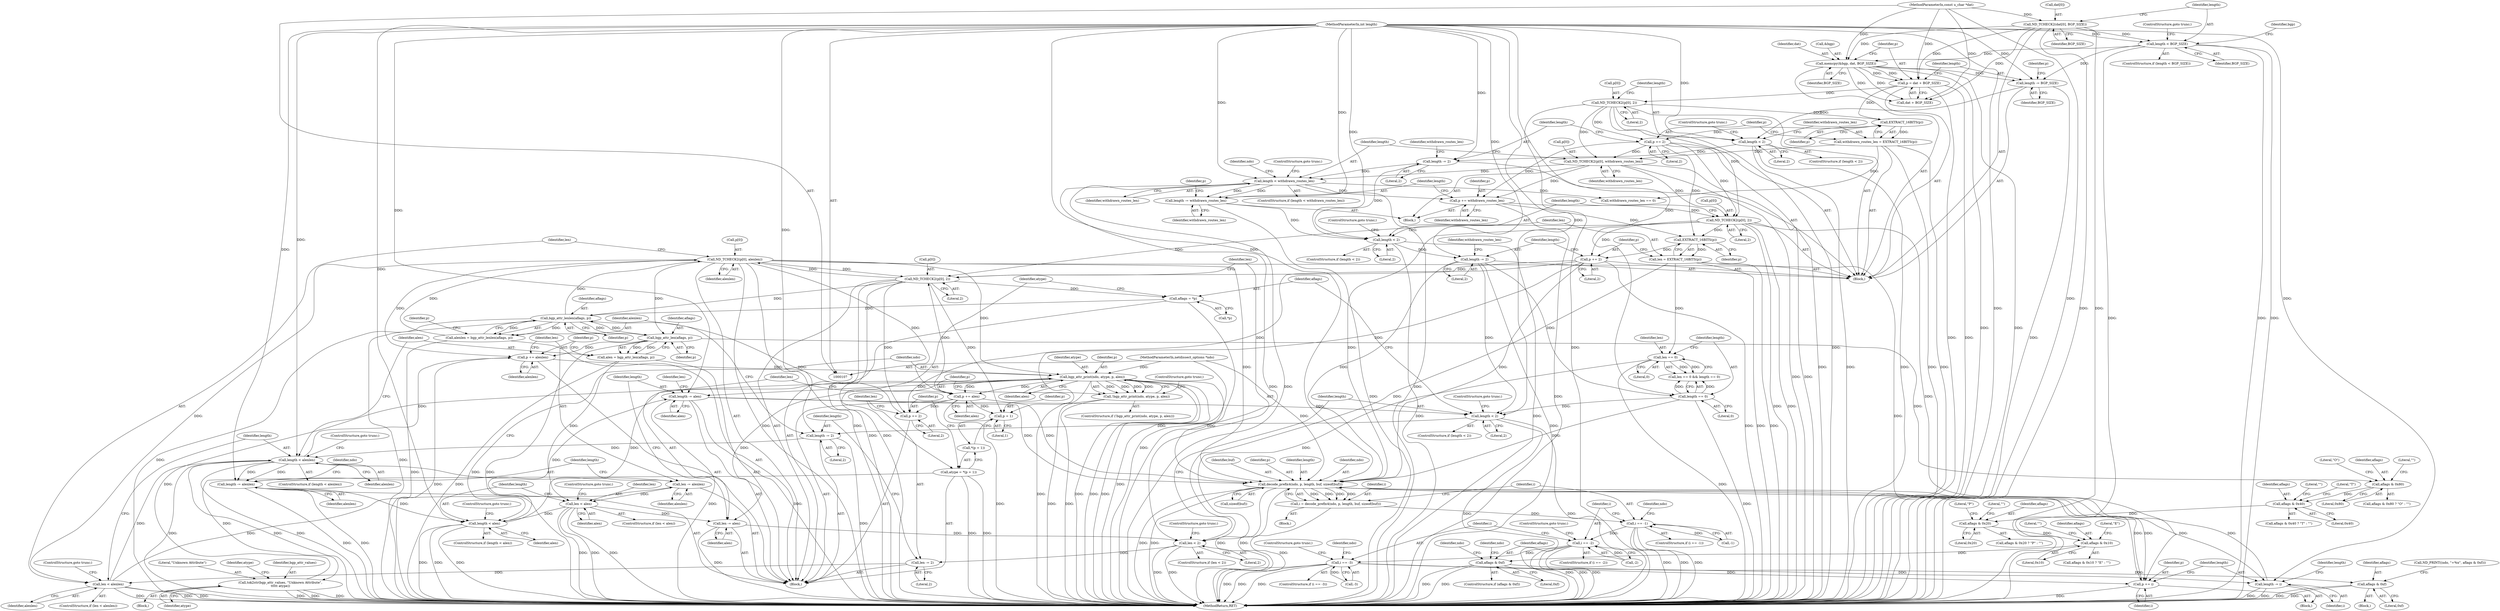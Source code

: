 digraph "1_tcpdump_af2cf04a9394c1a56227c2289ae8da262828294a_0@pointer" {
"1000272" [label="(Call,ND_TCHECK2(p[0], alenlen))"];
"1000233" [label="(Call,ND_TCHECK2(p[0], 2))"];
"1000185" [label="(Call,ND_TCHECK2(p[0], 2))"];
"1000163" [label="(Call,ND_TCHECK2(p[0], withdrawn_routes_len))"];
"1000140" [label="(Call,ND_TCHECK2(p[0], 2))"];
"1000132" [label="(Call,p = dat + BGP_SIZE)"];
"1000127" [label="(Call,memcpy(&bgp, dat, BGP_SIZE))"];
"1000117" [label="(Call,ND_TCHECK2(dat[0], BGP_SIZE))"];
"1000109" [label="(MethodParameterIn,const u_char *dat)"];
"1000123" [label="(Call,length < BGP_SIZE)"];
"1000110" [label="(MethodParameterIn,int length)"];
"1000154" [label="(Call,p += 2)"];
"1000152" [label="(Call,EXTRACT_16BITS(p))"];
"1000150" [label="(Call,withdrawn_routes_len = EXTRACT_16BITS(p))"];
"1000179" [label="(Call,p += withdrawn_routes_len)"];
"1000169" [label="(Call,length < withdrawn_routes_len)"];
"1000157" [label="(Call,length -= 2)"];
"1000146" [label="(Call,length < 2)"];
"1000137" [label="(Call,length -= BGP_SIZE)"];
"1000383" [label="(Call,p += alen)"];
"1000377" [label="(Call,bgp_attr_print(ndo, atype, p, alen))"];
"1000108" [label="(MethodParameterIn,netdissect_options *ndo)"];
"1000307" [label="(Call,tok2str(bgp_attr_values, \"Unknown Attribute\",\n\t\t\t\t\t atype))"];
"1000252" [label="(Call,atype = *(p + 1))"];
"1000292" [label="(Call,p += alenlen)"];
"1000283" [label="(Call,length < alenlen)"];
"1000264" [label="(Call,length -= 2)"];
"1000244" [label="(Call,length < 2)"];
"1000202" [label="(Call,length -= 2)"];
"1000191" [label="(Call,length < 2)"];
"1000182" [label="(Call,length -= withdrawn_routes_len)"];
"1000214" [label="(Call,length == 0)"];
"1000389" [label="(Call,length -= alen)"];
"1000371" [label="(Call,length < alen)"];
"1000298" [label="(Call,length -= alenlen)"];
"1000366" [label="(Call,len < alen)"];
"1000295" [label="(Call,len -= alenlen)"];
"1000278" [label="(Call,len < alenlen)"];
"1000261" [label="(Call,len -= 2)"];
"1000239" [label="(Call,len < 2)"];
"1000386" [label="(Call,len -= alen)"];
"1000211" [label="(Call,len == 0)"];
"1000195" [label="(Call,len = EXTRACT_16BITS(p))"];
"1000197" [label="(Call,EXTRACT_16BITS(p))"];
"1000272" [label="(Call,ND_TCHECK2(p[0], alenlen))"];
"1000269" [label="(Call,bgp_attr_lenlen(aflags, p))"];
"1000248" [label="(Call,aflags = *p)"];
"1000258" [label="(Call,p += 2)"];
"1000199" [label="(Call,p += 2)"];
"1000267" [label="(Call,alenlen = bgp_attr_lenlen(aflags, p))"];
"1000287" [label="(Call,alen = bgp_attr_len(aflags, p))"];
"1000289" [label="(Call,bgp_attr_len(aflags, p))"];
"1000376" [label="(Call,!bgp_attr_print(ndo, atype, p, alen))"];
"1000255" [label="(Call,p + 1)"];
"1000405" [label="(Call,decode_prefix4(ndo, p, length, buf, sizeof(buf)))"];
"1000403" [label="(Call,i = decode_prefix4(ndo, p, length, buf, sizeof(buf)))"];
"1000413" [label="(Call,i == -1)"];
"1000425" [label="(Call,i == -2)"];
"1000432" [label="(Call,i == -3)"];
"1000445" [label="(Call,p += i)"];
"1000448" [label="(Call,length -= i)"];
"1000324" [label="(Call,aflags & 0x80)"];
"1000331" [label="(Call,aflags & 0x40)"];
"1000338" [label="(Call,aflags & 0x20)"];
"1000344" [label="(Call,aflags & 0x10)"];
"1000350" [label="(Call,aflags & 0xf)"];
"1000358" [label="(Call,aflags & 0xf)"];
"1000379" [label="(Identifier,atype)"];
"1000309" [label="(Literal,\"Unknown Attribute\")"];
"1000249" [label="(Identifier,aflags)"];
"1000360" [label="(Literal,0xf)"];
"1000438" [label="(Block,)"];
"1000146" [label="(Call,length < 2)"];
"1000339" [label="(Identifier,aflags)"];
"1000145" [label="(ControlStructure,if (length < 2))"];
"1000386" [label="(Call,len -= alen)"];
"1000242" [label="(ControlStructure,goto trunc;)"];
"1000333" [label="(Literal,0x40)"];
"1000376" [label="(Call,!bgp_attr_print(ndo, atype, p, alen))"];
"1000332" [label="(Identifier,aflags)"];
"1000413" [label="(Call,i == -1)"];
"1000193" [label="(Literal,2)"];
"1000186" [label="(Call,p[0])"];
"1000183" [label="(Identifier,length)"];
"1000436" [label="(ControlStructure,goto trunc;)"];
"1000335" [label="(Literal,\"\")"];
"1000285" [label="(Identifier,alenlen)"];
"1000265" [label="(Identifier,length)"];
"1000287" [label="(Call,alen = bgp_attr_len(aflags, p))"];
"1000170" [label="(Identifier,length)"];
"1000258" [label="(Call,p += 2)"];
"1000234" [label="(Call,p[0])"];
"1000150" [label="(Call,withdrawn_routes_len = EXTRACT_16BITS(p))"];
"1000330" [label="(Call,aflags & 0x40 ? \"T\" : \"\")"];
"1000382" [label="(ControlStructure,goto trunc;)"];
"1000295" [label="(Call,len -= alenlen)"];
"1000163" [label="(Call,ND_TCHECK2(p[0], withdrawn_routes_len))"];
"1000271" [label="(Identifier,p)"];
"1000346" [label="(Literal,0x10)"];
"1000374" [label="(ControlStructure,goto trunc;)"];
"1000181" [label="(Identifier,withdrawn_routes_len)"];
"1000134" [label="(Call,dat + BGP_SIZE)"];
"1000331" [label="(Call,aflags & 0x40)"];
"1000294" [label="(Identifier,alenlen)"];
"1000409" [label="(Identifier,buf)"];
"1000190" [label="(ControlStructure,if (length < 2))"];
"1000194" [label="(ControlStructure,goto trunc;)"];
"1000159" [label="(Literal,2)"];
"1000403" [label="(Call,i = decode_prefix4(ndo, p, length, buf, sizeof(buf)))"];
"1000410" [label="(Call,sizeof(buf))"];
"1000281" [label="(ControlStructure,goto trunc;)"];
"1000420" [label="(Identifier,ndo)"];
"1000373" [label="(Identifier,alen)"];
"1000343" [label="(Call,aflags & 0x10 ? \"E\" : \"\")"];
"1000255" [label="(Call,p + 1)"];
"1000276" [label="(Identifier,alenlen)"];
"1000263" [label="(Literal,2)"];
"1000254" [label="(Call,*(p + 1))"];
"1000158" [label="(Identifier,length)"];
"1000341" [label="(Literal,\"P\")"];
"1000351" [label="(Identifier,aflags)"];
"1000447" [label="(Identifier,i)"];
"1000213" [label="(Literal,0)"];
"1000207" [label="(Call,withdrawn_routes_len == 0)"];
"1000215" [label="(Identifier,length)"];
"1000179" [label="(Call,p += withdrawn_routes_len)"];
"1000279" [label="(Identifier,len)"];
"1000260" [label="(Literal,2)"];
"1000431" [label="(ControlStructure,if (i == -3))"];
"1000202" [label="(Call,length -= 2)"];
"1000154" [label="(Call,p += 2)"];
"1000133" [label="(Identifier,p)"];
"1000139" [label="(Identifier,BGP_SIZE)"];
"1000121" [label="(Identifier,BGP_SIZE)"];
"1000201" [label="(Literal,2)"];
"1000407" [label="(Identifier,p)"];
"1000404" [label="(Identifier,i)"];
"1000347" [label="(Literal,\"E\")"];
"1000256" [label="(Identifier,p)"];
"1000130" [label="(Identifier,dat)"];
"1000283" [label="(Call,length < alenlen)"];
"1000192" [label="(Identifier,length)"];
"1000286" [label="(ControlStructure,goto trunc;)"];
"1000277" [label="(ControlStructure,if (len < alenlen))"];
"1000326" [label="(Literal,0x80)"];
"1000240" [label="(Identifier,len)"];
"1000278" [label="(Call,len < alenlen)"];
"1000212" [label="(Identifier,len)"];
"1000189" [label="(Literal,2)"];
"1000237" [label="(Literal,2)"];
"1000352" [label="(Literal,0xf)"];
"1000383" [label="(Call,p += alen)"];
"1000296" [label="(Identifier,len)"];
"1000445" [label="(Call,p += i)"];
"1000175" [label="(Identifier,ndo)"];
"1000164" [label="(Call,p[0])"];
"1000284" [label="(Identifier,length)"];
"1000338" [label="(Call,aflags & 0x20)"];
"1000168" [label="(ControlStructure,if (length < withdrawn_routes_len))"];
"1000245" [label="(Identifier,length)"];
"1000269" [label="(Call,bgp_attr_lenlen(aflags, p))"];
"1000355" [label="(Identifier,ndo)"];
"1000273" [label="(Call,p[0])"];
"1000147" [label="(Identifier,length)"];
"1000261" [label="(Call,len -= 2)"];
"1000388" [label="(Identifier,alen)"];
"1000412" [label="(ControlStructure,if (i == -1))"];
"1000297" [label="(Identifier,alenlen)"];
"1000415" [label="(Call,-1)"];
"1000253" [label="(Identifier,atype)"];
"1000292" [label="(Call,p += alenlen)"];
"1000312" [label="(Identifier,atype)"];
"1000359" [label="(Identifier,aflags)"];
"1000138" [label="(Identifier,length)"];
"1000252" [label="(Call,atype = *(p + 1))"];
"1000108" [label="(MethodParameterIn,netdissect_options *ndo)"];
"1000196" [label="(Identifier,len)"];
"1000109" [label="(MethodParameterIn,const u_char *dat)"];
"1000157" [label="(Call,length -= 2)"];
"1000387" [label="(Identifier,len)"];
"1000363" [label="(Identifier,ndo)"];
"1000450" [label="(Identifier,i)"];
"1000211" [label="(Call,len == 0)"];
"1000153" [label="(Identifier,p)"];
"1000349" [label="(ControlStructure,if (aflags & 0xf))"];
"1000377" [label="(Call,bgp_attr_print(ndo, atype, p, alen))"];
"1000156" [label="(Literal,2)"];
"1000291" [label="(Identifier,p)"];
"1000110" [label="(MethodParameterIn,int length)"];
"1000371" [label="(Call,length < alen)"];
"1000429" [label="(ControlStructure,goto trunc;)"];
"1000368" [label="(Identifier,alen)"];
"1000210" [label="(Call,len == 0 && length == 0)"];
"1000262" [label="(Identifier,len)"];
"1000182" [label="(Call,length -= withdrawn_routes_len)"];
"1000290" [label="(Identifier,aflags)"];
"1000427" [label="(Call,-2)"];
"1000187" [label="(Identifier,p)"];
"1000270" [label="(Identifier,aflags)"];
"1000123" [label="(Call,length < BGP_SIZE)"];
"1000131" [label="(Identifier,BGP_SIZE)"];
"1000414" [label="(Identifier,i)"];
"1000172" [label="(ControlStructure,goto trunc;)"];
"1000327" [label="(Literal,\"O\")"];
"1000344" [label="(Call,aflags & 0x10)"];
"1000241" [label="(Literal,2)"];
"1000185" [label="(Call,ND_TCHECK2(p[0], 2))"];
"1000140" [label="(Call,ND_TCHECK2(p[0], 2))"];
"1000372" [label="(Identifier,length)"];
"1000161" [label="(Identifier,withdrawn_routes_len)"];
"1000340" [label="(Literal,0x20)"];
"1000257" [label="(Literal,1)"];
"1000350" [label="(Call,aflags & 0xf)"];
"1000400" [label="(Identifier,length)"];
"1000137" [label="(Call,length -= BGP_SIZE)"];
"1000303" [label="(Identifier,ndo)"];
"1000342" [label="(Literal,\"\")"];
"1000282" [label="(ControlStructure,if (length < alenlen))"];
"1000356" [label="(Block,)"];
"1000199" [label="(Call,p += 2)"];
"1000122" [label="(ControlStructure,if (length < BGP_SIZE))"];
"1000155" [label="(Identifier,p)"];
"1000408" [label="(Identifier,length)"];
"1000247" [label="(ControlStructure,goto trunc;)"];
"1000204" [label="(Literal,2)"];
"1000144" [label="(Literal,2)"];
"1000162" [label="(Block,)"];
"1000124" [label="(Identifier,length)"];
"1000425" [label="(Call,i == -2)"];
"1000381" [label="(Identifier,alen)"];
"1000293" [label="(Identifier,p)"];
"1000167" [label="(Identifier,withdrawn_routes_len)"];
"1000184" [label="(Identifier,withdrawn_routes_len)"];
"1000111" [label="(Block,)"];
"1000214" [label="(Call,length == 0)"];
"1000406" [label="(Identifier,ndo)"];
"1000195" [label="(Call,len = EXTRACT_16BITS(p))"];
"1000459" [label="(MethodReturn,RET)"];
"1000208" [label="(Identifier,withdrawn_routes_len)"];
"1000128" [label="(Call,&bgp)"];
"1000308" [label="(Identifier,bgp_attr_values)"];
"1000324" [label="(Call,aflags & 0x80)"];
"1000432" [label="(Call,i == -3)"];
"1000358" [label="(Call,aflags & 0xf)"];
"1000267" [label="(Call,alenlen = bgp_attr_lenlen(aflags, p))"];
"1000274" [label="(Identifier,p)"];
"1000298" [label="(Call,length -= alenlen)"];
"1000171" [label="(Identifier,withdrawn_routes_len)"];
"1000191" [label="(Call,length < 2)"];
"1000238" [label="(ControlStructure,if (len < 2))"];
"1000323" [label="(Call,aflags & 0x80 ? \"O\" : \"\")"];
"1000365" [label="(ControlStructure,if (len < alen))"];
"1000149" [label="(ControlStructure,goto trunc;)"];
"1000246" [label="(Literal,2)"];
"1000151" [label="(Identifier,withdrawn_routes_len)"];
"1000264" [label="(Call,length -= 2)"];
"1000272" [label="(Call,ND_TCHECK2(p[0], alenlen))"];
"1000141" [label="(Call,p[0])"];
"1000216" [label="(Literal,0)"];
"1000280" [label="(Identifier,alenlen)"];
"1000129" [label="(Identifier,bgp)"];
"1000366" [label="(Call,len < alen)"];
"1000239" [label="(Call,len < 2)"];
"1000118" [label="(Call,dat[0])"];
"1000369" [label="(ControlStructure,goto trunc;)"];
"1000266" [label="(Literal,2)"];
"1000228" [label="(Block,)"];
"1000389" [label="(Call,length -= alen)"];
"1000268" [label="(Identifier,alenlen)"];
"1000446" [label="(Identifier,p)"];
"1000203" [label="(Identifier,length)"];
"1000300" [label="(Identifier,alenlen)"];
"1000142" [label="(Identifier,p)"];
"1000348" [label="(Literal,\"\")"];
"1000334" [label="(Literal,\"T\")"];
"1000233" [label="(Call,ND_TCHECK2(p[0], 2))"];
"1000353" [label="(Call,ND_PRINT((ndo, \"+%x\", aflags & 0xf)))"];
"1000244" [label="(Call,length < 2)"];
"1000380" [label="(Identifier,p)"];
"1000197" [label="(Call,EXTRACT_16BITS(p))"];
"1000306" [label="(Block,)"];
"1000248" [label="(Call,aflags = *p)"];
"1000434" [label="(Call,-3)"];
"1000250" [label="(Call,*p)"];
"1000385" [label="(Identifier,alen)"];
"1000152" [label="(Call,EXTRACT_16BITS(p))"];
"1000288" [label="(Identifier,alen)"];
"1000126" [label="(ControlStructure,goto trunc;)"];
"1000299" [label="(Identifier,length)"];
"1000243" [label="(ControlStructure,if (length < 2))"];
"1000180" [label="(Identifier,p)"];
"1000391" [label="(Identifier,alen)"];
"1000325" [label="(Identifier,aflags)"];
"1000127" [label="(Call,memcpy(&bgp, dat, BGP_SIZE))"];
"1000424" [label="(ControlStructure,if (i == -2))"];
"1000148" [label="(Literal,2)"];
"1000125" [label="(Identifier,BGP_SIZE)"];
"1000198" [label="(Identifier,p)"];
"1000378" [label="(Identifier,ndo)"];
"1000132" [label="(Call,p = dat + BGP_SIZE)"];
"1000117" [label="(Call,ND_TCHECK2(dat[0], BGP_SIZE))"];
"1000401" [label="(Block,)"];
"1000289" [label="(Call,bgp_attr_len(aflags, p))"];
"1000405" [label="(Call,decode_prefix4(ndo, p, length, buf, sizeof(buf)))"];
"1000384" [label="(Identifier,p)"];
"1000227" [label="(Identifier,len)"];
"1000449" [label="(Identifier,length)"];
"1000433" [label="(Identifier,i)"];
"1000259" [label="(Identifier,p)"];
"1000390" [label="(Identifier,length)"];
"1000375" [label="(ControlStructure,if (!bgp_attr_print(ndo, atype, p, alen)))"];
"1000441" [label="(Identifier,ndo)"];
"1000307" [label="(Call,tok2str(bgp_attr_values, \"Unknown Attribute\",\n\t\t\t\t\t atype))"];
"1000328" [label="(Literal,\"\")"];
"1000367" [label="(Identifier,len)"];
"1000169" [label="(Call,length < withdrawn_routes_len)"];
"1000426" [label="(Identifier,i)"];
"1000337" [label="(Call,aflags & 0x20 ? \"P\" : \"\")"];
"1000310" [label="(Identifier,atype)"];
"1000200" [label="(Identifier,p)"];
"1000345" [label="(Identifier,aflags)"];
"1000448" [label="(Call,length -= i)"];
"1000370" [label="(ControlStructure,if (length < alen))"];
"1000272" -> "1000228"  [label="AST: "];
"1000272" -> "1000276"  [label="CFG: "];
"1000273" -> "1000272"  [label="AST: "];
"1000276" -> "1000272"  [label="AST: "];
"1000279" -> "1000272"  [label="CFG: "];
"1000272" -> "1000459"  [label="DDG: "];
"1000272" -> "1000459"  [label="DDG: "];
"1000272" -> "1000233"  [label="DDG: "];
"1000233" -> "1000272"  [label="DDG: "];
"1000269" -> "1000272"  [label="DDG: "];
"1000267" -> "1000272"  [label="DDG: "];
"1000272" -> "1000278"  [label="DDG: "];
"1000272" -> "1000289"  [label="DDG: "];
"1000272" -> "1000292"  [label="DDG: "];
"1000272" -> "1000377"  [label="DDG: "];
"1000272" -> "1000383"  [label="DDG: "];
"1000272" -> "1000405"  [label="DDG: "];
"1000272" -> "1000445"  [label="DDG: "];
"1000233" -> "1000228"  [label="AST: "];
"1000233" -> "1000237"  [label="CFG: "];
"1000234" -> "1000233"  [label="AST: "];
"1000237" -> "1000233"  [label="AST: "];
"1000240" -> "1000233"  [label="CFG: "];
"1000233" -> "1000459"  [label="DDG: "];
"1000233" -> "1000459"  [label="DDG: "];
"1000185" -> "1000233"  [label="DDG: "];
"1000383" -> "1000233"  [label="DDG: "];
"1000199" -> "1000233"  [label="DDG: "];
"1000233" -> "1000248"  [label="DDG: "];
"1000233" -> "1000255"  [label="DDG: "];
"1000233" -> "1000258"  [label="DDG: "];
"1000233" -> "1000269"  [label="DDG: "];
"1000185" -> "1000111"  [label="AST: "];
"1000185" -> "1000189"  [label="CFG: "];
"1000186" -> "1000185"  [label="AST: "];
"1000189" -> "1000185"  [label="AST: "];
"1000192" -> "1000185"  [label="CFG: "];
"1000185" -> "1000459"  [label="DDG: "];
"1000185" -> "1000459"  [label="DDG: "];
"1000163" -> "1000185"  [label="DDG: "];
"1000140" -> "1000185"  [label="DDG: "];
"1000154" -> "1000185"  [label="DDG: "];
"1000179" -> "1000185"  [label="DDG: "];
"1000185" -> "1000197"  [label="DDG: "];
"1000185" -> "1000199"  [label="DDG: "];
"1000185" -> "1000405"  [label="DDG: "];
"1000185" -> "1000445"  [label="DDG: "];
"1000163" -> "1000162"  [label="AST: "];
"1000163" -> "1000167"  [label="CFG: "];
"1000164" -> "1000163"  [label="AST: "];
"1000167" -> "1000163"  [label="AST: "];
"1000170" -> "1000163"  [label="CFG: "];
"1000163" -> "1000459"  [label="DDG: "];
"1000163" -> "1000459"  [label="DDG: "];
"1000140" -> "1000163"  [label="DDG: "];
"1000154" -> "1000163"  [label="DDG: "];
"1000150" -> "1000163"  [label="DDG: "];
"1000163" -> "1000169"  [label="DDG: "];
"1000163" -> "1000179"  [label="DDG: "];
"1000140" -> "1000111"  [label="AST: "];
"1000140" -> "1000144"  [label="CFG: "];
"1000141" -> "1000140"  [label="AST: "];
"1000144" -> "1000140"  [label="AST: "];
"1000147" -> "1000140"  [label="CFG: "];
"1000140" -> "1000459"  [label="DDG: "];
"1000140" -> "1000459"  [label="DDG: "];
"1000132" -> "1000140"  [label="DDG: "];
"1000140" -> "1000152"  [label="DDG: "];
"1000140" -> "1000154"  [label="DDG: "];
"1000132" -> "1000111"  [label="AST: "];
"1000132" -> "1000134"  [label="CFG: "];
"1000133" -> "1000132"  [label="AST: "];
"1000134" -> "1000132"  [label="AST: "];
"1000138" -> "1000132"  [label="CFG: "];
"1000132" -> "1000459"  [label="DDG: "];
"1000132" -> "1000459"  [label="DDG: "];
"1000127" -> "1000132"  [label="DDG: "];
"1000127" -> "1000132"  [label="DDG: "];
"1000117" -> "1000132"  [label="DDG: "];
"1000109" -> "1000132"  [label="DDG: "];
"1000132" -> "1000152"  [label="DDG: "];
"1000127" -> "1000111"  [label="AST: "];
"1000127" -> "1000131"  [label="CFG: "];
"1000128" -> "1000127"  [label="AST: "];
"1000130" -> "1000127"  [label="AST: "];
"1000131" -> "1000127"  [label="AST: "];
"1000133" -> "1000127"  [label="CFG: "];
"1000127" -> "1000459"  [label="DDG: "];
"1000127" -> "1000459"  [label="DDG: "];
"1000117" -> "1000127"  [label="DDG: "];
"1000109" -> "1000127"  [label="DDG: "];
"1000123" -> "1000127"  [label="DDG: "];
"1000127" -> "1000134"  [label="DDG: "];
"1000127" -> "1000134"  [label="DDG: "];
"1000127" -> "1000137"  [label="DDG: "];
"1000117" -> "1000111"  [label="AST: "];
"1000117" -> "1000121"  [label="CFG: "];
"1000118" -> "1000117"  [label="AST: "];
"1000121" -> "1000117"  [label="AST: "];
"1000124" -> "1000117"  [label="CFG: "];
"1000117" -> "1000459"  [label="DDG: "];
"1000117" -> "1000459"  [label="DDG: "];
"1000109" -> "1000117"  [label="DDG: "];
"1000117" -> "1000123"  [label="DDG: "];
"1000117" -> "1000134"  [label="DDG: "];
"1000109" -> "1000107"  [label="AST: "];
"1000109" -> "1000459"  [label="DDG: "];
"1000109" -> "1000134"  [label="DDG: "];
"1000123" -> "1000122"  [label="AST: "];
"1000123" -> "1000125"  [label="CFG: "];
"1000124" -> "1000123"  [label="AST: "];
"1000125" -> "1000123"  [label="AST: "];
"1000126" -> "1000123"  [label="CFG: "];
"1000129" -> "1000123"  [label="CFG: "];
"1000123" -> "1000459"  [label="DDG: "];
"1000123" -> "1000459"  [label="DDG: "];
"1000123" -> "1000459"  [label="DDG: "];
"1000110" -> "1000123"  [label="DDG: "];
"1000123" -> "1000137"  [label="DDG: "];
"1000110" -> "1000107"  [label="AST: "];
"1000110" -> "1000459"  [label="DDG: "];
"1000110" -> "1000137"  [label="DDG: "];
"1000110" -> "1000146"  [label="DDG: "];
"1000110" -> "1000157"  [label="DDG: "];
"1000110" -> "1000169"  [label="DDG: "];
"1000110" -> "1000182"  [label="DDG: "];
"1000110" -> "1000191"  [label="DDG: "];
"1000110" -> "1000202"  [label="DDG: "];
"1000110" -> "1000214"  [label="DDG: "];
"1000110" -> "1000244"  [label="DDG: "];
"1000110" -> "1000264"  [label="DDG: "];
"1000110" -> "1000283"  [label="DDG: "];
"1000110" -> "1000298"  [label="DDG: "];
"1000110" -> "1000371"  [label="DDG: "];
"1000110" -> "1000389"  [label="DDG: "];
"1000110" -> "1000405"  [label="DDG: "];
"1000110" -> "1000448"  [label="DDG: "];
"1000154" -> "1000111"  [label="AST: "];
"1000154" -> "1000156"  [label="CFG: "];
"1000155" -> "1000154"  [label="AST: "];
"1000156" -> "1000154"  [label="AST: "];
"1000158" -> "1000154"  [label="CFG: "];
"1000154" -> "1000459"  [label="DDG: "];
"1000152" -> "1000154"  [label="DDG: "];
"1000154" -> "1000179"  [label="DDG: "];
"1000154" -> "1000197"  [label="DDG: "];
"1000152" -> "1000150"  [label="AST: "];
"1000152" -> "1000153"  [label="CFG: "];
"1000153" -> "1000152"  [label="AST: "];
"1000150" -> "1000152"  [label="CFG: "];
"1000152" -> "1000150"  [label="DDG: "];
"1000150" -> "1000111"  [label="AST: "];
"1000151" -> "1000150"  [label="AST: "];
"1000155" -> "1000150"  [label="CFG: "];
"1000150" -> "1000459"  [label="DDG: "];
"1000150" -> "1000459"  [label="DDG: "];
"1000150" -> "1000207"  [label="DDG: "];
"1000179" -> "1000162"  [label="AST: "];
"1000179" -> "1000181"  [label="CFG: "];
"1000180" -> "1000179"  [label="AST: "];
"1000181" -> "1000179"  [label="AST: "];
"1000183" -> "1000179"  [label="CFG: "];
"1000179" -> "1000459"  [label="DDG: "];
"1000169" -> "1000179"  [label="DDG: "];
"1000179" -> "1000197"  [label="DDG: "];
"1000169" -> "1000168"  [label="AST: "];
"1000169" -> "1000171"  [label="CFG: "];
"1000170" -> "1000169"  [label="AST: "];
"1000171" -> "1000169"  [label="AST: "];
"1000172" -> "1000169"  [label="CFG: "];
"1000175" -> "1000169"  [label="CFG: "];
"1000169" -> "1000459"  [label="DDG: "];
"1000169" -> "1000459"  [label="DDG: "];
"1000169" -> "1000459"  [label="DDG: "];
"1000157" -> "1000169"  [label="DDG: "];
"1000169" -> "1000182"  [label="DDG: "];
"1000169" -> "1000182"  [label="DDG: "];
"1000169" -> "1000207"  [label="DDG: "];
"1000157" -> "1000111"  [label="AST: "];
"1000157" -> "1000159"  [label="CFG: "];
"1000158" -> "1000157"  [label="AST: "];
"1000159" -> "1000157"  [label="AST: "];
"1000161" -> "1000157"  [label="CFG: "];
"1000146" -> "1000157"  [label="DDG: "];
"1000157" -> "1000191"  [label="DDG: "];
"1000146" -> "1000145"  [label="AST: "];
"1000146" -> "1000148"  [label="CFG: "];
"1000147" -> "1000146"  [label="AST: "];
"1000148" -> "1000146"  [label="AST: "];
"1000149" -> "1000146"  [label="CFG: "];
"1000151" -> "1000146"  [label="CFG: "];
"1000146" -> "1000459"  [label="DDG: "];
"1000146" -> "1000459"  [label="DDG: "];
"1000137" -> "1000146"  [label="DDG: "];
"1000137" -> "1000111"  [label="AST: "];
"1000137" -> "1000139"  [label="CFG: "];
"1000138" -> "1000137"  [label="AST: "];
"1000139" -> "1000137"  [label="AST: "];
"1000142" -> "1000137"  [label="CFG: "];
"1000137" -> "1000459"  [label="DDG: "];
"1000383" -> "1000228"  [label="AST: "];
"1000383" -> "1000385"  [label="CFG: "];
"1000384" -> "1000383"  [label="AST: "];
"1000385" -> "1000383"  [label="AST: "];
"1000387" -> "1000383"  [label="CFG: "];
"1000383" -> "1000459"  [label="DDG: "];
"1000383" -> "1000255"  [label="DDG: "];
"1000383" -> "1000258"  [label="DDG: "];
"1000377" -> "1000383"  [label="DDG: "];
"1000377" -> "1000383"  [label="DDG: "];
"1000383" -> "1000405"  [label="DDG: "];
"1000377" -> "1000376"  [label="AST: "];
"1000377" -> "1000381"  [label="CFG: "];
"1000378" -> "1000377"  [label="AST: "];
"1000379" -> "1000377"  [label="AST: "];
"1000380" -> "1000377"  [label="AST: "];
"1000381" -> "1000377"  [label="AST: "];
"1000376" -> "1000377"  [label="CFG: "];
"1000377" -> "1000459"  [label="DDG: "];
"1000377" -> "1000459"  [label="DDG: "];
"1000377" -> "1000459"  [label="DDG: "];
"1000377" -> "1000459"  [label="DDG: "];
"1000377" -> "1000376"  [label="DDG: "];
"1000377" -> "1000376"  [label="DDG: "];
"1000377" -> "1000376"  [label="DDG: "];
"1000377" -> "1000376"  [label="DDG: "];
"1000108" -> "1000377"  [label="DDG: "];
"1000307" -> "1000377"  [label="DDG: "];
"1000292" -> "1000377"  [label="DDG: "];
"1000371" -> "1000377"  [label="DDG: "];
"1000377" -> "1000386"  [label="DDG: "];
"1000377" -> "1000389"  [label="DDG: "];
"1000377" -> "1000405"  [label="DDG: "];
"1000108" -> "1000107"  [label="AST: "];
"1000108" -> "1000459"  [label="DDG: "];
"1000108" -> "1000405"  [label="DDG: "];
"1000307" -> "1000306"  [label="AST: "];
"1000307" -> "1000310"  [label="CFG: "];
"1000308" -> "1000307"  [label="AST: "];
"1000309" -> "1000307"  [label="AST: "];
"1000310" -> "1000307"  [label="AST: "];
"1000312" -> "1000307"  [label="CFG: "];
"1000307" -> "1000459"  [label="DDG: "];
"1000307" -> "1000459"  [label="DDG: "];
"1000307" -> "1000459"  [label="DDG: "];
"1000252" -> "1000307"  [label="DDG: "];
"1000252" -> "1000228"  [label="AST: "];
"1000252" -> "1000254"  [label="CFG: "];
"1000253" -> "1000252"  [label="AST: "];
"1000254" -> "1000252"  [label="AST: "];
"1000259" -> "1000252"  [label="CFG: "];
"1000252" -> "1000459"  [label="DDG: "];
"1000252" -> "1000459"  [label="DDG: "];
"1000292" -> "1000228"  [label="AST: "];
"1000292" -> "1000294"  [label="CFG: "];
"1000293" -> "1000292"  [label="AST: "];
"1000294" -> "1000292"  [label="AST: "];
"1000296" -> "1000292"  [label="CFG: "];
"1000292" -> "1000459"  [label="DDG: "];
"1000283" -> "1000292"  [label="DDG: "];
"1000289" -> "1000292"  [label="DDG: "];
"1000283" -> "1000282"  [label="AST: "];
"1000283" -> "1000285"  [label="CFG: "];
"1000284" -> "1000283"  [label="AST: "];
"1000285" -> "1000283"  [label="AST: "];
"1000286" -> "1000283"  [label="CFG: "];
"1000288" -> "1000283"  [label="CFG: "];
"1000283" -> "1000459"  [label="DDG: "];
"1000283" -> "1000459"  [label="DDG: "];
"1000283" -> "1000459"  [label="DDG: "];
"1000264" -> "1000283"  [label="DDG: "];
"1000278" -> "1000283"  [label="DDG: "];
"1000283" -> "1000295"  [label="DDG: "];
"1000283" -> "1000298"  [label="DDG: "];
"1000283" -> "1000298"  [label="DDG: "];
"1000264" -> "1000228"  [label="AST: "];
"1000264" -> "1000266"  [label="CFG: "];
"1000265" -> "1000264"  [label="AST: "];
"1000266" -> "1000264"  [label="AST: "];
"1000268" -> "1000264"  [label="CFG: "];
"1000264" -> "1000459"  [label="DDG: "];
"1000244" -> "1000264"  [label="DDG: "];
"1000244" -> "1000243"  [label="AST: "];
"1000244" -> "1000246"  [label="CFG: "];
"1000245" -> "1000244"  [label="AST: "];
"1000246" -> "1000244"  [label="AST: "];
"1000247" -> "1000244"  [label="CFG: "];
"1000249" -> "1000244"  [label="CFG: "];
"1000244" -> "1000459"  [label="DDG: "];
"1000244" -> "1000459"  [label="DDG: "];
"1000202" -> "1000244"  [label="DDG: "];
"1000214" -> "1000244"  [label="DDG: "];
"1000389" -> "1000244"  [label="DDG: "];
"1000202" -> "1000111"  [label="AST: "];
"1000202" -> "1000204"  [label="CFG: "];
"1000203" -> "1000202"  [label="AST: "];
"1000204" -> "1000202"  [label="AST: "];
"1000208" -> "1000202"  [label="CFG: "];
"1000202" -> "1000459"  [label="DDG: "];
"1000191" -> "1000202"  [label="DDG: "];
"1000202" -> "1000214"  [label="DDG: "];
"1000202" -> "1000405"  [label="DDG: "];
"1000191" -> "1000190"  [label="AST: "];
"1000191" -> "1000193"  [label="CFG: "];
"1000192" -> "1000191"  [label="AST: "];
"1000193" -> "1000191"  [label="AST: "];
"1000194" -> "1000191"  [label="CFG: "];
"1000196" -> "1000191"  [label="CFG: "];
"1000191" -> "1000459"  [label="DDG: "];
"1000191" -> "1000459"  [label="DDG: "];
"1000182" -> "1000191"  [label="DDG: "];
"1000182" -> "1000162"  [label="AST: "];
"1000182" -> "1000184"  [label="CFG: "];
"1000183" -> "1000182"  [label="AST: "];
"1000184" -> "1000182"  [label="AST: "];
"1000187" -> "1000182"  [label="CFG: "];
"1000182" -> "1000459"  [label="DDG: "];
"1000214" -> "1000210"  [label="AST: "];
"1000214" -> "1000216"  [label="CFG: "];
"1000215" -> "1000214"  [label="AST: "];
"1000216" -> "1000214"  [label="AST: "];
"1000210" -> "1000214"  [label="CFG: "];
"1000214" -> "1000459"  [label="DDG: "];
"1000214" -> "1000210"  [label="DDG: "];
"1000214" -> "1000210"  [label="DDG: "];
"1000214" -> "1000405"  [label="DDG: "];
"1000389" -> "1000228"  [label="AST: "];
"1000389" -> "1000391"  [label="CFG: "];
"1000390" -> "1000389"  [label="AST: "];
"1000391" -> "1000389"  [label="AST: "];
"1000227" -> "1000389"  [label="CFG: "];
"1000389" -> "1000459"  [label="DDG: "];
"1000389" -> "1000459"  [label="DDG: "];
"1000371" -> "1000389"  [label="DDG: "];
"1000389" -> "1000405"  [label="DDG: "];
"1000371" -> "1000370"  [label="AST: "];
"1000371" -> "1000373"  [label="CFG: "];
"1000372" -> "1000371"  [label="AST: "];
"1000373" -> "1000371"  [label="AST: "];
"1000374" -> "1000371"  [label="CFG: "];
"1000378" -> "1000371"  [label="CFG: "];
"1000371" -> "1000459"  [label="DDG: "];
"1000371" -> "1000459"  [label="DDG: "];
"1000371" -> "1000459"  [label="DDG: "];
"1000298" -> "1000371"  [label="DDG: "];
"1000366" -> "1000371"  [label="DDG: "];
"1000298" -> "1000228"  [label="AST: "];
"1000298" -> "1000300"  [label="CFG: "];
"1000299" -> "1000298"  [label="AST: "];
"1000300" -> "1000298"  [label="AST: "];
"1000303" -> "1000298"  [label="CFG: "];
"1000298" -> "1000459"  [label="DDG: "];
"1000298" -> "1000459"  [label="DDG: "];
"1000366" -> "1000365"  [label="AST: "];
"1000366" -> "1000368"  [label="CFG: "];
"1000367" -> "1000366"  [label="AST: "];
"1000368" -> "1000366"  [label="AST: "];
"1000369" -> "1000366"  [label="CFG: "];
"1000372" -> "1000366"  [label="CFG: "];
"1000366" -> "1000459"  [label="DDG: "];
"1000366" -> "1000459"  [label="DDG: "];
"1000366" -> "1000459"  [label="DDG: "];
"1000295" -> "1000366"  [label="DDG: "];
"1000287" -> "1000366"  [label="DDG: "];
"1000366" -> "1000386"  [label="DDG: "];
"1000295" -> "1000228"  [label="AST: "];
"1000295" -> "1000297"  [label="CFG: "];
"1000296" -> "1000295"  [label="AST: "];
"1000297" -> "1000295"  [label="AST: "];
"1000299" -> "1000295"  [label="CFG: "];
"1000278" -> "1000295"  [label="DDG: "];
"1000278" -> "1000277"  [label="AST: "];
"1000278" -> "1000280"  [label="CFG: "];
"1000279" -> "1000278"  [label="AST: "];
"1000280" -> "1000278"  [label="AST: "];
"1000281" -> "1000278"  [label="CFG: "];
"1000284" -> "1000278"  [label="CFG: "];
"1000278" -> "1000459"  [label="DDG: "];
"1000278" -> "1000459"  [label="DDG: "];
"1000278" -> "1000459"  [label="DDG: "];
"1000261" -> "1000278"  [label="DDG: "];
"1000261" -> "1000228"  [label="AST: "];
"1000261" -> "1000263"  [label="CFG: "];
"1000262" -> "1000261"  [label="AST: "];
"1000263" -> "1000261"  [label="AST: "];
"1000265" -> "1000261"  [label="CFG: "];
"1000239" -> "1000261"  [label="DDG: "];
"1000239" -> "1000238"  [label="AST: "];
"1000239" -> "1000241"  [label="CFG: "];
"1000240" -> "1000239"  [label="AST: "];
"1000241" -> "1000239"  [label="AST: "];
"1000242" -> "1000239"  [label="CFG: "];
"1000245" -> "1000239"  [label="CFG: "];
"1000239" -> "1000459"  [label="DDG: "];
"1000239" -> "1000459"  [label="DDG: "];
"1000386" -> "1000239"  [label="DDG: "];
"1000211" -> "1000239"  [label="DDG: "];
"1000195" -> "1000239"  [label="DDG: "];
"1000386" -> "1000228"  [label="AST: "];
"1000386" -> "1000388"  [label="CFG: "];
"1000387" -> "1000386"  [label="AST: "];
"1000388" -> "1000386"  [label="AST: "];
"1000390" -> "1000386"  [label="CFG: "];
"1000386" -> "1000459"  [label="DDG: "];
"1000211" -> "1000210"  [label="AST: "];
"1000211" -> "1000213"  [label="CFG: "];
"1000212" -> "1000211"  [label="AST: "];
"1000213" -> "1000211"  [label="AST: "];
"1000215" -> "1000211"  [label="CFG: "];
"1000210" -> "1000211"  [label="CFG: "];
"1000211" -> "1000459"  [label="DDG: "];
"1000211" -> "1000210"  [label="DDG: "];
"1000211" -> "1000210"  [label="DDG: "];
"1000195" -> "1000211"  [label="DDG: "];
"1000195" -> "1000111"  [label="AST: "];
"1000195" -> "1000197"  [label="CFG: "];
"1000196" -> "1000195"  [label="AST: "];
"1000197" -> "1000195"  [label="AST: "];
"1000200" -> "1000195"  [label="CFG: "];
"1000195" -> "1000459"  [label="DDG: "];
"1000195" -> "1000459"  [label="DDG: "];
"1000197" -> "1000195"  [label="DDG: "];
"1000197" -> "1000198"  [label="CFG: "];
"1000198" -> "1000197"  [label="AST: "];
"1000197" -> "1000199"  [label="DDG: "];
"1000269" -> "1000267"  [label="AST: "];
"1000269" -> "1000271"  [label="CFG: "];
"1000270" -> "1000269"  [label="AST: "];
"1000271" -> "1000269"  [label="AST: "];
"1000267" -> "1000269"  [label="CFG: "];
"1000269" -> "1000459"  [label="DDG: "];
"1000269" -> "1000459"  [label="DDG: "];
"1000269" -> "1000267"  [label="DDG: "];
"1000269" -> "1000267"  [label="DDG: "];
"1000248" -> "1000269"  [label="DDG: "];
"1000258" -> "1000269"  [label="DDG: "];
"1000269" -> "1000289"  [label="DDG: "];
"1000269" -> "1000289"  [label="DDG: "];
"1000248" -> "1000228"  [label="AST: "];
"1000248" -> "1000250"  [label="CFG: "];
"1000249" -> "1000248"  [label="AST: "];
"1000250" -> "1000248"  [label="AST: "];
"1000253" -> "1000248"  [label="CFG: "];
"1000248" -> "1000459"  [label="DDG: "];
"1000258" -> "1000228"  [label="AST: "];
"1000258" -> "1000260"  [label="CFG: "];
"1000259" -> "1000258"  [label="AST: "];
"1000260" -> "1000258"  [label="AST: "];
"1000262" -> "1000258"  [label="CFG: "];
"1000199" -> "1000258"  [label="DDG: "];
"1000199" -> "1000111"  [label="AST: "];
"1000199" -> "1000201"  [label="CFG: "];
"1000200" -> "1000199"  [label="AST: "];
"1000201" -> "1000199"  [label="AST: "];
"1000203" -> "1000199"  [label="CFG: "];
"1000199" -> "1000459"  [label="DDG: "];
"1000199" -> "1000255"  [label="DDG: "];
"1000199" -> "1000405"  [label="DDG: "];
"1000267" -> "1000228"  [label="AST: "];
"1000268" -> "1000267"  [label="AST: "];
"1000274" -> "1000267"  [label="CFG: "];
"1000267" -> "1000459"  [label="DDG: "];
"1000287" -> "1000228"  [label="AST: "];
"1000287" -> "1000289"  [label="CFG: "];
"1000288" -> "1000287"  [label="AST: "];
"1000289" -> "1000287"  [label="AST: "];
"1000293" -> "1000287"  [label="CFG: "];
"1000287" -> "1000459"  [label="DDG: "];
"1000289" -> "1000287"  [label="DDG: "];
"1000289" -> "1000287"  [label="DDG: "];
"1000289" -> "1000291"  [label="CFG: "];
"1000290" -> "1000289"  [label="AST: "];
"1000291" -> "1000289"  [label="AST: "];
"1000289" -> "1000459"  [label="DDG: "];
"1000289" -> "1000324"  [label="DDG: "];
"1000376" -> "1000375"  [label="AST: "];
"1000382" -> "1000376"  [label="CFG: "];
"1000384" -> "1000376"  [label="CFG: "];
"1000376" -> "1000459"  [label="DDG: "];
"1000376" -> "1000459"  [label="DDG: "];
"1000255" -> "1000254"  [label="AST: "];
"1000255" -> "1000257"  [label="CFG: "];
"1000256" -> "1000255"  [label="AST: "];
"1000257" -> "1000255"  [label="AST: "];
"1000254" -> "1000255"  [label="CFG: "];
"1000405" -> "1000403"  [label="AST: "];
"1000405" -> "1000410"  [label="CFG: "];
"1000406" -> "1000405"  [label="AST: "];
"1000407" -> "1000405"  [label="AST: "];
"1000408" -> "1000405"  [label="AST: "];
"1000409" -> "1000405"  [label="AST: "];
"1000410" -> "1000405"  [label="AST: "];
"1000403" -> "1000405"  [label="CFG: "];
"1000405" -> "1000459"  [label="DDG: "];
"1000405" -> "1000459"  [label="DDG: "];
"1000405" -> "1000459"  [label="DDG: "];
"1000405" -> "1000459"  [label="DDG: "];
"1000405" -> "1000403"  [label="DDG: "];
"1000405" -> "1000403"  [label="DDG: "];
"1000405" -> "1000403"  [label="DDG: "];
"1000405" -> "1000403"  [label="DDG: "];
"1000445" -> "1000405"  [label="DDG: "];
"1000448" -> "1000405"  [label="DDG: "];
"1000405" -> "1000445"  [label="DDG: "];
"1000405" -> "1000448"  [label="DDG: "];
"1000403" -> "1000401"  [label="AST: "];
"1000404" -> "1000403"  [label="AST: "];
"1000414" -> "1000403"  [label="CFG: "];
"1000403" -> "1000459"  [label="DDG: "];
"1000403" -> "1000413"  [label="DDG: "];
"1000413" -> "1000412"  [label="AST: "];
"1000413" -> "1000415"  [label="CFG: "];
"1000414" -> "1000413"  [label="AST: "];
"1000415" -> "1000413"  [label="AST: "];
"1000420" -> "1000413"  [label="CFG: "];
"1000426" -> "1000413"  [label="CFG: "];
"1000413" -> "1000459"  [label="DDG: "];
"1000413" -> "1000459"  [label="DDG: "];
"1000413" -> "1000459"  [label="DDG: "];
"1000415" -> "1000413"  [label="DDG: "];
"1000413" -> "1000425"  [label="DDG: "];
"1000425" -> "1000424"  [label="AST: "];
"1000425" -> "1000427"  [label="CFG: "];
"1000426" -> "1000425"  [label="AST: "];
"1000427" -> "1000425"  [label="AST: "];
"1000429" -> "1000425"  [label="CFG: "];
"1000433" -> "1000425"  [label="CFG: "];
"1000425" -> "1000459"  [label="DDG: "];
"1000425" -> "1000459"  [label="DDG: "];
"1000425" -> "1000459"  [label="DDG: "];
"1000427" -> "1000425"  [label="DDG: "];
"1000425" -> "1000432"  [label="DDG: "];
"1000432" -> "1000431"  [label="AST: "];
"1000432" -> "1000434"  [label="CFG: "];
"1000433" -> "1000432"  [label="AST: "];
"1000434" -> "1000432"  [label="AST: "];
"1000436" -> "1000432"  [label="CFG: "];
"1000441" -> "1000432"  [label="CFG: "];
"1000432" -> "1000459"  [label="DDG: "];
"1000432" -> "1000459"  [label="DDG: "];
"1000432" -> "1000459"  [label="DDG: "];
"1000434" -> "1000432"  [label="DDG: "];
"1000432" -> "1000445"  [label="DDG: "];
"1000432" -> "1000448"  [label="DDG: "];
"1000445" -> "1000438"  [label="AST: "];
"1000445" -> "1000447"  [label="CFG: "];
"1000446" -> "1000445"  [label="AST: "];
"1000447" -> "1000445"  [label="AST: "];
"1000449" -> "1000445"  [label="CFG: "];
"1000445" -> "1000459"  [label="DDG: "];
"1000448" -> "1000438"  [label="AST: "];
"1000448" -> "1000450"  [label="CFG: "];
"1000449" -> "1000448"  [label="AST: "];
"1000450" -> "1000448"  [label="AST: "];
"1000400" -> "1000448"  [label="CFG: "];
"1000448" -> "1000459"  [label="DDG: "];
"1000448" -> "1000459"  [label="DDG: "];
"1000324" -> "1000323"  [label="AST: "];
"1000324" -> "1000326"  [label="CFG: "];
"1000325" -> "1000324"  [label="AST: "];
"1000326" -> "1000324"  [label="AST: "];
"1000327" -> "1000324"  [label="CFG: "];
"1000328" -> "1000324"  [label="CFG: "];
"1000324" -> "1000331"  [label="DDG: "];
"1000331" -> "1000330"  [label="AST: "];
"1000331" -> "1000333"  [label="CFG: "];
"1000332" -> "1000331"  [label="AST: "];
"1000333" -> "1000331"  [label="AST: "];
"1000334" -> "1000331"  [label="CFG: "];
"1000335" -> "1000331"  [label="CFG: "];
"1000331" -> "1000338"  [label="DDG: "];
"1000338" -> "1000337"  [label="AST: "];
"1000338" -> "1000340"  [label="CFG: "];
"1000339" -> "1000338"  [label="AST: "];
"1000340" -> "1000338"  [label="AST: "];
"1000341" -> "1000338"  [label="CFG: "];
"1000342" -> "1000338"  [label="CFG: "];
"1000338" -> "1000344"  [label="DDG: "];
"1000344" -> "1000343"  [label="AST: "];
"1000344" -> "1000346"  [label="CFG: "];
"1000345" -> "1000344"  [label="AST: "];
"1000346" -> "1000344"  [label="AST: "];
"1000347" -> "1000344"  [label="CFG: "];
"1000348" -> "1000344"  [label="CFG: "];
"1000344" -> "1000350"  [label="DDG: "];
"1000350" -> "1000349"  [label="AST: "];
"1000350" -> "1000352"  [label="CFG: "];
"1000351" -> "1000350"  [label="AST: "];
"1000352" -> "1000350"  [label="AST: "];
"1000355" -> "1000350"  [label="CFG: "];
"1000363" -> "1000350"  [label="CFG: "];
"1000350" -> "1000459"  [label="DDG: "];
"1000350" -> "1000459"  [label="DDG: "];
"1000350" -> "1000358"  [label="DDG: "];
"1000358" -> "1000356"  [label="AST: "];
"1000358" -> "1000360"  [label="CFG: "];
"1000359" -> "1000358"  [label="AST: "];
"1000360" -> "1000358"  [label="AST: "];
"1000353" -> "1000358"  [label="CFG: "];
"1000358" -> "1000459"  [label="DDG: "];
"1000358" -> "1000459"  [label="DDG: "];
}
